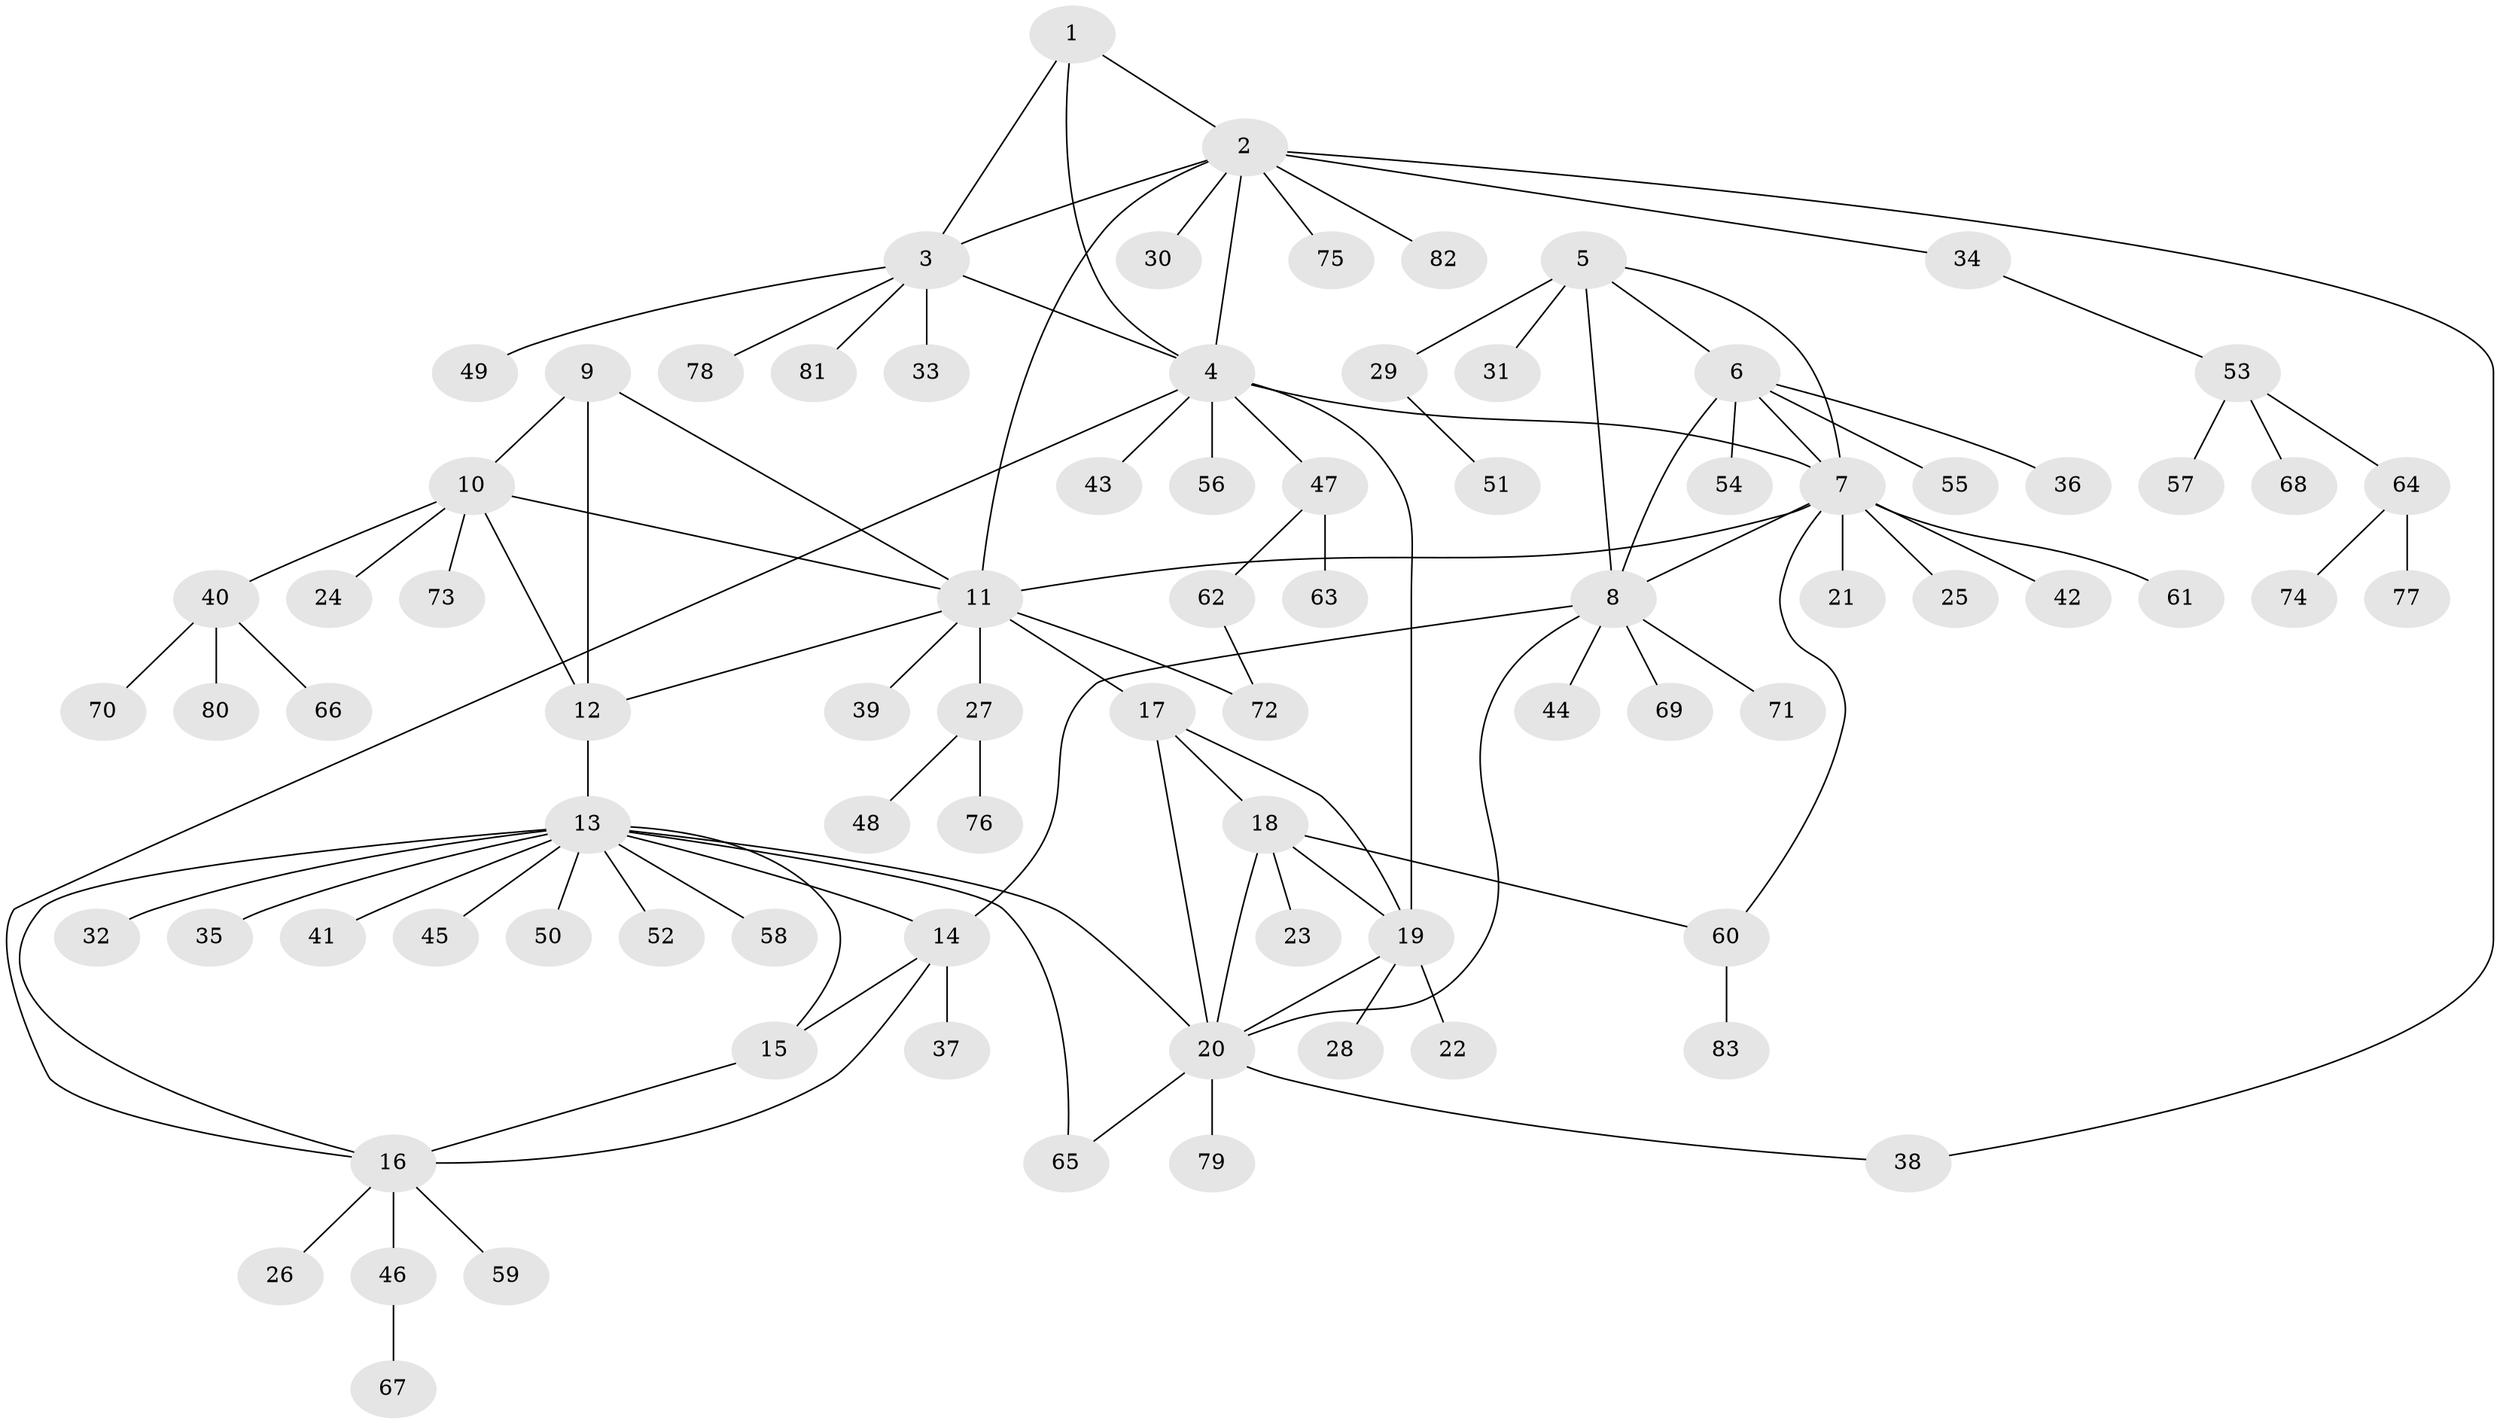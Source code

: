 // coarse degree distribution, {3: 0.16666666666666666, 5: 0.047619047619047616, 8: 0.047619047619047616, 4: 0.14285714285714285, 9: 0.023809523809523808, 6: 0.07142857142857142, 7: 0.023809523809523808, 1: 0.40476190476190477, 2: 0.07142857142857142}
// Generated by graph-tools (version 1.1) at 2025/52/03/04/25 22:52:40]
// undirected, 83 vertices, 107 edges
graph export_dot {
  node [color=gray90,style=filled];
  1;
  2;
  3;
  4;
  5;
  6;
  7;
  8;
  9;
  10;
  11;
  12;
  13;
  14;
  15;
  16;
  17;
  18;
  19;
  20;
  21;
  22;
  23;
  24;
  25;
  26;
  27;
  28;
  29;
  30;
  31;
  32;
  33;
  34;
  35;
  36;
  37;
  38;
  39;
  40;
  41;
  42;
  43;
  44;
  45;
  46;
  47;
  48;
  49;
  50;
  51;
  52;
  53;
  54;
  55;
  56;
  57;
  58;
  59;
  60;
  61;
  62;
  63;
  64;
  65;
  66;
  67;
  68;
  69;
  70;
  71;
  72;
  73;
  74;
  75;
  76;
  77;
  78;
  79;
  80;
  81;
  82;
  83;
  1 -- 2;
  1 -- 3;
  1 -- 4;
  2 -- 3;
  2 -- 4;
  2 -- 11;
  2 -- 30;
  2 -- 34;
  2 -- 38;
  2 -- 75;
  2 -- 82;
  3 -- 4;
  3 -- 33;
  3 -- 49;
  3 -- 78;
  3 -- 81;
  4 -- 7;
  4 -- 16;
  4 -- 19;
  4 -- 43;
  4 -- 47;
  4 -- 56;
  5 -- 6;
  5 -- 7;
  5 -- 8;
  5 -- 29;
  5 -- 31;
  6 -- 7;
  6 -- 8;
  6 -- 36;
  6 -- 54;
  6 -- 55;
  7 -- 8;
  7 -- 11;
  7 -- 21;
  7 -- 25;
  7 -- 42;
  7 -- 60;
  7 -- 61;
  8 -- 14;
  8 -- 20;
  8 -- 44;
  8 -- 69;
  8 -- 71;
  9 -- 10;
  9 -- 11;
  9 -- 12;
  10 -- 11;
  10 -- 12;
  10 -- 24;
  10 -- 40;
  10 -- 73;
  11 -- 12;
  11 -- 17;
  11 -- 27;
  11 -- 39;
  11 -- 72;
  12 -- 13;
  13 -- 14;
  13 -- 15;
  13 -- 16;
  13 -- 20;
  13 -- 32;
  13 -- 35;
  13 -- 41;
  13 -- 45;
  13 -- 50;
  13 -- 52;
  13 -- 58;
  13 -- 65;
  14 -- 15;
  14 -- 16;
  14 -- 37;
  15 -- 16;
  16 -- 26;
  16 -- 46;
  16 -- 59;
  17 -- 18;
  17 -- 19;
  17 -- 20;
  18 -- 19;
  18 -- 20;
  18 -- 23;
  18 -- 60;
  19 -- 20;
  19 -- 22;
  19 -- 28;
  20 -- 38;
  20 -- 65;
  20 -- 79;
  27 -- 48;
  27 -- 76;
  29 -- 51;
  34 -- 53;
  40 -- 66;
  40 -- 70;
  40 -- 80;
  46 -- 67;
  47 -- 62;
  47 -- 63;
  53 -- 57;
  53 -- 64;
  53 -- 68;
  60 -- 83;
  62 -- 72;
  64 -- 74;
  64 -- 77;
}

